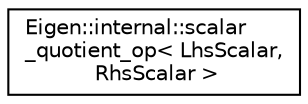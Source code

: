 digraph "Graphical Class Hierarchy"
{
  edge [fontname="Helvetica",fontsize="10",labelfontname="Helvetica",labelfontsize="10"];
  node [fontname="Helvetica",fontsize="10",shape=record];
  rankdir="LR";
  Node1 [label="Eigen::internal::scalar\l_quotient_op\< LhsScalar,\l RhsScalar \>",height=0.2,width=0.4,color="black", fillcolor="white", style="filled",URL="$struct_eigen_1_1internal_1_1scalar__quotient__op.html"];
}
